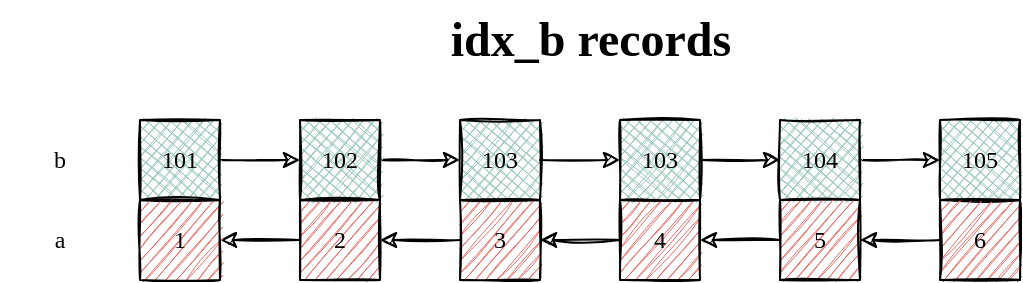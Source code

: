 <mxfile version="17.5.0" type="device"><diagram id="NDEH-GbgLfQm7DP60a2N" name="第 1 页"><mxGraphModel dx="813" dy="398" grid="1" gridSize="10" guides="1" tooltips="1" connect="1" arrows="1" fold="1" page="1" pageScale="1" pageWidth="827" pageHeight="1169" math="0" shadow="0"><root><mxCell id="0"/><mxCell id="1" parent="0"/><mxCell id="bQ6PUqLKj0uIHcadF4Y0-19" style="edgeStyle=orthogonalEdgeStyle;rounded=0;orthogonalLoop=1;jettySize=auto;html=1;exitX=1;exitY=0.5;exitDx=0;exitDy=0;entryX=0;entryY=0.5;entryDx=0;entryDy=0;sketch=1;fontFamily=Comic Sans MS;" edge="1" parent="1" source="bQ6PUqLKj0uIHcadF4Y0-1" target="bQ6PUqLKj0uIHcadF4Y0-4"><mxGeometry relative="1" as="geometry"/></mxCell><mxCell id="bQ6PUqLKj0uIHcadF4Y0-1" value="103" style="rounded=0;whiteSpace=wrap;html=1;sketch=1;fontFamily=Comic Sans MS;fillStyle=cross-hatch;fillColor=#9AC7BF;" vertex="1" parent="1"><mxGeometry x="240" y="360" width="40" height="40" as="geometry"/></mxCell><mxCell id="bQ6PUqLKj0uIHcadF4Y0-18" style="edgeStyle=orthogonalEdgeStyle;rounded=0;orthogonalLoop=1;jettySize=auto;html=1;exitX=0;exitY=0.5;exitDx=0;exitDy=0;entryX=1;entryY=0.5;entryDx=0;entryDy=0;sketch=1;fontFamily=Comic Sans MS;" edge="1" parent="1" source="bQ6PUqLKj0uIHcadF4Y0-2" target="bQ6PUqLKj0uIHcadF4Y0-7"><mxGeometry relative="1" as="geometry"/></mxCell><mxCell id="bQ6PUqLKj0uIHcadF4Y0-2" value="3" style="rounded=0;whiteSpace=wrap;html=1;sketch=1;fontFamily=Comic Sans MS;fillStyle=hachure;fillColor=#EA6B66;" vertex="1" parent="1"><mxGeometry x="240" y="400" width="40" height="40" as="geometry"/></mxCell><mxCell id="bQ6PUqLKj0uIHcadF4Y0-22" style="edgeStyle=orthogonalEdgeStyle;rounded=0;orthogonalLoop=1;jettySize=auto;html=1;exitX=1;exitY=0.5;exitDx=0;exitDy=0;entryX=0;entryY=0.5;entryDx=0;entryDy=0;sketch=1;fontFamily=Comic Sans MS;" edge="1" parent="1" source="bQ6PUqLKj0uIHcadF4Y0-4" target="bQ6PUqLKj0uIHcadF4Y0-10"><mxGeometry relative="1" as="geometry"/></mxCell><mxCell id="bQ6PUqLKj0uIHcadF4Y0-4" value="103" style="rounded=0;whiteSpace=wrap;html=1;sketch=1;fontFamily=Comic Sans MS;fillStyle=cross-hatch;fillColor=#9AC7BF;" vertex="1" parent="1"><mxGeometry x="320" y="360" width="40" height="40" as="geometry"/></mxCell><mxCell id="bQ6PUqLKj0uIHcadF4Y0-20" value="" style="edgeStyle=orthogonalEdgeStyle;rounded=0;orthogonalLoop=1;jettySize=auto;html=1;sketch=1;fontFamily=Comic Sans MS;" edge="1" parent="1" source="bQ6PUqLKj0uIHcadF4Y0-5" target="bQ6PUqLKj0uIHcadF4Y0-2"><mxGeometry relative="1" as="geometry"/></mxCell><mxCell id="bQ6PUqLKj0uIHcadF4Y0-5" value="4" style="rounded=0;whiteSpace=wrap;html=1;sketch=1;fontFamily=Comic Sans MS;fillStyle=hachure;fillColor=#EA6B66;" vertex="1" parent="1"><mxGeometry x="320" y="400" width="40" height="40" as="geometry"/></mxCell><mxCell id="bQ6PUqLKj0uIHcadF4Y0-17" style="edgeStyle=orthogonalEdgeStyle;rounded=0;orthogonalLoop=1;jettySize=auto;html=1;exitX=1;exitY=0.5;exitDx=0;exitDy=0;entryX=0;entryY=0.5;entryDx=0;entryDy=0;sketch=1;fontFamily=Comic Sans MS;" edge="1" parent="1" source="bQ6PUqLKj0uIHcadF4Y0-6" target="bQ6PUqLKj0uIHcadF4Y0-1"><mxGeometry relative="1" as="geometry"/></mxCell><mxCell id="bQ6PUqLKj0uIHcadF4Y0-6" value="102" style="rounded=0;whiteSpace=wrap;html=1;sketch=1;fontFamily=Comic Sans MS;fillStyle=cross-hatch;fillColor=#9AC7BF;" vertex="1" parent="1"><mxGeometry x="160" y="360" width="40" height="40" as="geometry"/></mxCell><mxCell id="bQ6PUqLKj0uIHcadF4Y0-16" style="edgeStyle=orthogonalEdgeStyle;rounded=0;orthogonalLoop=1;jettySize=auto;html=1;exitX=0;exitY=0.5;exitDx=0;exitDy=0;entryX=1;entryY=0.5;entryDx=0;entryDy=0;sketch=1;fontFamily=Comic Sans MS;" edge="1" parent="1" source="bQ6PUqLKj0uIHcadF4Y0-7" target="bQ6PUqLKj0uIHcadF4Y0-9"><mxGeometry relative="1" as="geometry"/></mxCell><mxCell id="bQ6PUqLKj0uIHcadF4Y0-7" value="2" style="rounded=0;whiteSpace=wrap;html=1;sketch=1;fontFamily=Comic Sans MS;fillStyle=hachure;fillColor=#EA6B66;" vertex="1" parent="1"><mxGeometry x="160" y="400" width="40" height="40" as="geometry"/></mxCell><mxCell id="bQ6PUqLKj0uIHcadF4Y0-15" style="edgeStyle=orthogonalEdgeStyle;rounded=0;orthogonalLoop=1;jettySize=auto;html=1;exitX=1;exitY=0.5;exitDx=0;exitDy=0;entryX=0;entryY=0.5;entryDx=0;entryDy=0;sketch=1;fontFamily=Comic Sans MS;" edge="1" parent="1" source="bQ6PUqLKj0uIHcadF4Y0-8" target="bQ6PUqLKj0uIHcadF4Y0-6"><mxGeometry relative="1" as="geometry"/></mxCell><mxCell id="bQ6PUqLKj0uIHcadF4Y0-8" value="101" style="rounded=0;whiteSpace=wrap;html=1;sketch=1;fontFamily=Comic Sans MS;labelBackgroundColor=none;fillStyle=cross-hatch;fillColor=#9AC7BF;" vertex="1" parent="1"><mxGeometry x="80" y="360" width="40" height="40" as="geometry"/></mxCell><mxCell id="bQ6PUqLKj0uIHcadF4Y0-9" value="1" style="rounded=0;whiteSpace=wrap;html=1;sketch=1;fontFamily=Comic Sans MS;fillStyle=hachure;fillColor=#EA6B66;" vertex="1" parent="1"><mxGeometry x="80" y="400" width="40" height="40" as="geometry"/></mxCell><mxCell id="bQ6PUqLKj0uIHcadF4Y0-24" style="edgeStyle=orthogonalEdgeStyle;rounded=0;orthogonalLoop=1;jettySize=auto;html=1;exitX=1;exitY=0.5;exitDx=0;exitDy=0;entryX=0;entryY=0.5;entryDx=0;entryDy=0;sketch=1;fontFamily=Comic Sans MS;" edge="1" parent="1" source="bQ6PUqLKj0uIHcadF4Y0-10" target="bQ6PUqLKj0uIHcadF4Y0-12"><mxGeometry relative="1" as="geometry"/></mxCell><mxCell id="bQ6PUqLKj0uIHcadF4Y0-10" value="104" style="rounded=0;whiteSpace=wrap;html=1;sketch=1;fontFamily=Comic Sans MS;fillStyle=cross-hatch;fillColor=#9AC7BF;" vertex="1" parent="1"><mxGeometry x="400" y="360" width="40" height="40" as="geometry"/></mxCell><mxCell id="bQ6PUqLKj0uIHcadF4Y0-23" value="" style="edgeStyle=orthogonalEdgeStyle;rounded=0;orthogonalLoop=1;jettySize=auto;html=1;sketch=1;fontFamily=Comic Sans MS;" edge="1" parent="1" source="bQ6PUqLKj0uIHcadF4Y0-11" target="bQ6PUqLKj0uIHcadF4Y0-5"><mxGeometry relative="1" as="geometry"/></mxCell><mxCell id="bQ6PUqLKj0uIHcadF4Y0-11" value="5" style="rounded=0;whiteSpace=wrap;html=1;sketch=1;fontFamily=Comic Sans MS;fillStyle=hachure;fillColor=#EA6B66;" vertex="1" parent="1"><mxGeometry x="400" y="400" width="40" height="40" as="geometry"/></mxCell><mxCell id="bQ6PUqLKj0uIHcadF4Y0-12" value="105" style="rounded=0;whiteSpace=wrap;html=1;sketch=1;fontFamily=Comic Sans MS;fillStyle=cross-hatch;fillColor=#9AC7BF;" vertex="1" parent="1"><mxGeometry x="480" y="360" width="40" height="40" as="geometry"/></mxCell><mxCell id="bQ6PUqLKj0uIHcadF4Y0-25" style="edgeStyle=orthogonalEdgeStyle;rounded=0;orthogonalLoop=1;jettySize=auto;html=1;exitX=0;exitY=0.5;exitDx=0;exitDy=0;entryX=1;entryY=0.5;entryDx=0;entryDy=0;sketch=1;fontFamily=Comic Sans MS;" edge="1" parent="1" source="bQ6PUqLKj0uIHcadF4Y0-13" target="bQ6PUqLKj0uIHcadF4Y0-11"><mxGeometry relative="1" as="geometry"/></mxCell><mxCell id="bQ6PUqLKj0uIHcadF4Y0-13" value="6" style="rounded=0;whiteSpace=wrap;html=1;sketch=1;fontFamily=Comic Sans MS;fillStyle=hachure;fillColor=#EA6B66;" vertex="1" parent="1"><mxGeometry x="480" y="400" width="40" height="40" as="geometry"/></mxCell><mxCell id="bQ6PUqLKj0uIHcadF4Y0-27" value="b" style="text;html=1;strokeColor=none;fillColor=none;align=center;verticalAlign=middle;whiteSpace=wrap;rounded=0;fontFamily=Comic Sans MS;" vertex="1" parent="1"><mxGeometry x="10" y="365" width="60" height="30" as="geometry"/></mxCell><mxCell id="bQ6PUqLKj0uIHcadF4Y0-28" value="a" style="text;html=1;strokeColor=none;fillColor=none;align=center;verticalAlign=middle;whiteSpace=wrap;rounded=0;fontFamily=Comic Sans MS;" vertex="1" parent="1"><mxGeometry x="10" y="405" width="60" height="30" as="geometry"/></mxCell><mxCell id="bQ6PUqLKj0uIHcadF4Y0-34" value="idx_b records" style="text;strokeColor=none;fillColor=none;html=1;fontSize=24;fontStyle=1;verticalAlign=middle;align=center;labelBackgroundColor=none;sketch=1;fillStyle=hachure;fontFamily=Comic Sans MS;" vertex="1" parent="1"><mxGeometry x="210" y="300" width="190" height="40" as="geometry"/></mxCell></root></mxGraphModel></diagram></mxfile>